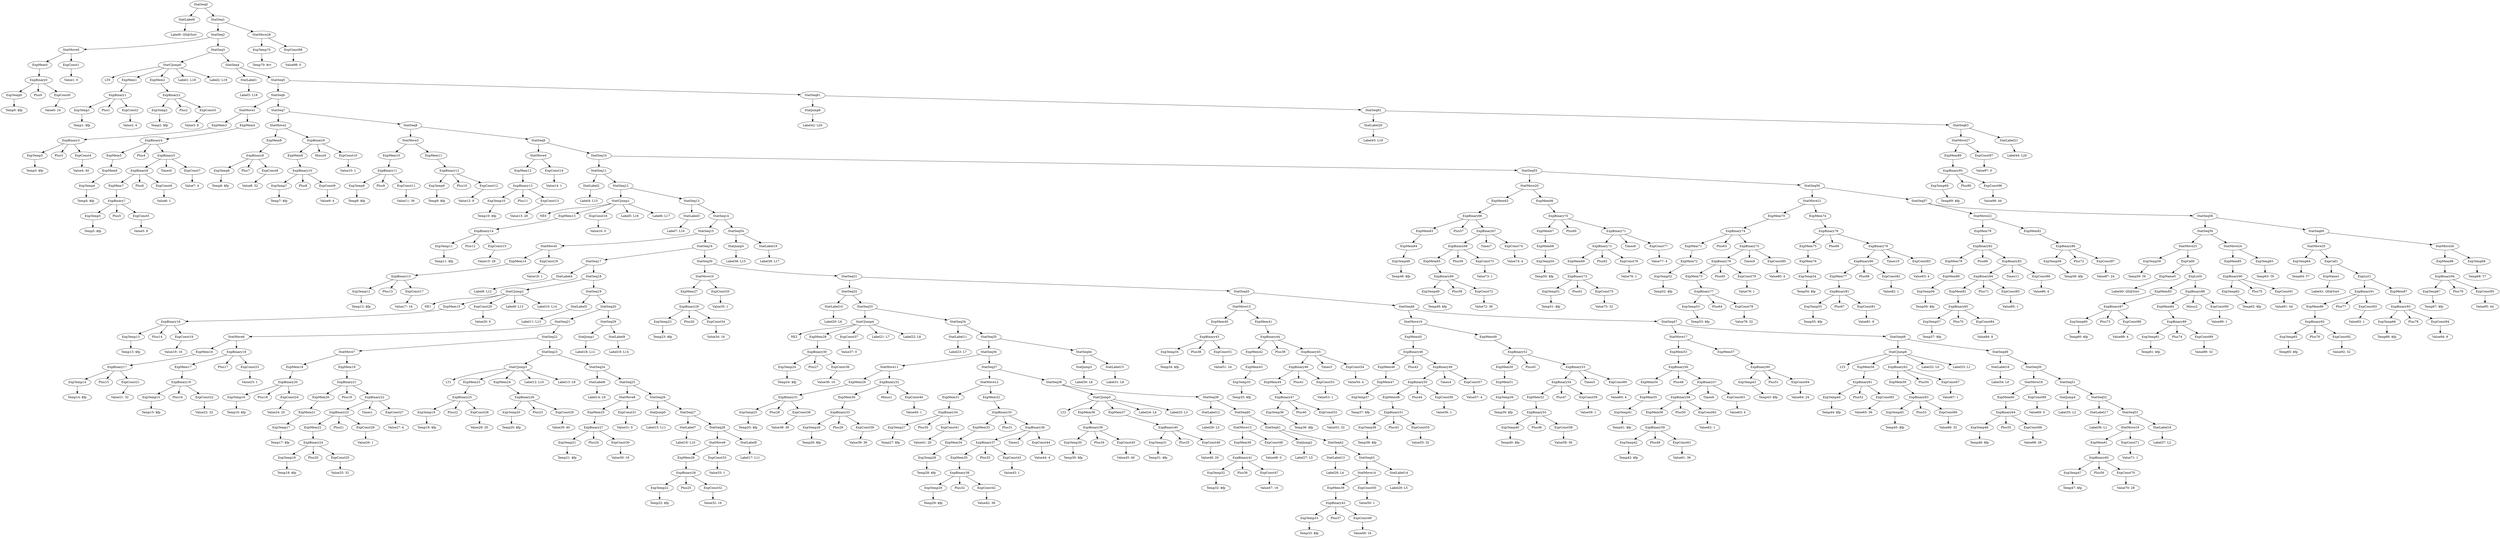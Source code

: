 digraph {
	ordering = out;
	ExpConst98 -> "Value98: 0";
	StatMove28 -> ExpTemp70;
	StatMove28 -> ExpConst98;
	ExpTemp70 -> "Temp70: $rv";
	StatSeq1 -> StatSeq2;
	StatSeq1 -> StatMove28;
	StatLabel21 -> "Label44: L20";
	ExpConst96 -> "Value96: 44";
	ExpBinary95 -> ExpTemp69;
	ExpBinary95 -> Plus80;
	ExpBinary95 -> ExpConst96;
	StatLabel20 -> "Label43: L19";
	StatSeq61 -> StatJump6;
	StatSeq61 -> StatSeq62;
	StatSeq5 -> StatSeq6;
	StatSeq5 -> StatSeq61;
	ExpTemp68 -> "Temp68: T7";
	StatMove26 -> ExpMem88;
	StatMove26 -> ExpTemp68;
	ExpMem88 -> ExpBinary94;
	ExpConst95 -> "Value95: 44";
	ExpBinary94 -> ExpTemp67;
	ExpBinary94 -> Plus79;
	ExpBinary94 -> ExpConst95;
	ExpMem87 -> ExpBinary93;
	ExpBinary93 -> ExpTemp66;
	ExpBinary93 -> Plus78;
	ExpBinary93 -> ExpConst94;
	ExpTemp66 -> "Temp66: $fp";
	ExpBinary91 -> ExpMem86;
	ExpBinary91 -> Plus77;
	ExpBinary91 -> ExpConst93;
	ExpName1 -> "Label41: QS@Sort";
	ExpTemp64 -> "Temp64: T7";
	ExpTemp63 -> "Temp63: T6";
	StatMove24 -> ExpMem85;
	StatMove24 -> ExpTemp63;
	ExpMem85 -> ExpBinary90;
	ExpConst91 -> "Value91: 44";
	ExpBinary90 -> ExpTemp62;
	ExpBinary90 -> Plus75;
	ExpBinary90 -> ExpConst91;
	StatSeq59 -> StatMove23;
	StatSeq59 -> StatMove24;
	ExpConst90 -> "Value90: 1";
	ExpMem84 -> ExpBinary89;
	ExpConst89 -> "Value89: 32";
	ExpTemp61 -> "Temp61: $fp";
	ExpTemp62 -> "Temp62: $fp";
	ExpList0 -> ExpMem83;
	ExpList0 -> ExpBinary88;
	ExpTemp60 -> "Temp60: $fp";
	ExpCall0 -> ExpName0;
	ExpCall0 -> ExpList0;
	ExpName0 -> "Label40: QS@Sort";
	StatSeq57 -> StatMove22;
	StatSeq57 -> StatSeq58;
	ExpMem82 -> ExpBinary86;
	ExpBinary86 -> ExpTemp58;
	ExpBinary86 -> Plus72;
	ExpBinary86 -> ExpConst87;
	StatMove22 -> ExpMem78;
	StatMove22 -> ExpMem82;
	ExpMem78 -> ExpBinary82;
	ExpConst86 -> "Value86: 4";
	ExpBinary83 -> ExpBinary84;
	ExpBinary83 -> Times11;
	ExpBinary83 -> ExpConst86;
	ExpBinary84 -> ExpMem81;
	ExpBinary84 -> Plus71;
	ExpBinary84 -> ExpConst85;
	ExpBinary85 -> ExpTemp57;
	ExpBinary85 -> Plus70;
	ExpBinary85 -> ExpConst84;
	ExpTemp57 -> "Temp57: $fp";
	StatMove25 -> ExpTemp64;
	StatMove25 -> ExpCall1;
	ExpBinary82 -> ExpMem79;
	ExpBinary82 -> Plus69;
	ExpBinary82 -> ExpBinary83;
	ExpTemp56 -> "Temp56: $fp";
	StatSeq56 -> StatMove21;
	StatSeq56 -> StatSeq57;
	ExpBinary34 -> ExpTemp27;
	ExpBinary34 -> Plus30;
	ExpBinary34 -> ExpConst41;
	ExpTemp27 -> "Temp27: $fp";
	ExpConst40 -> "Value40: 1";
	ExpMem30 -> ExpBinary33;
	ExpConst39 -> "Value39: 36";
	ExpConst38 -> "Value38: 36";
	ExpConst60 -> "Value60: 4";
	ExpMem69 -> ExpBinary73;
	ExpMem29 -> ExpBinary31;
	ExpTemp25 -> "Temp25: $fp";
	ExpConst36 -> "Value36: 16";
	StatLabel10 -> "Label20: L6";
	StatMove10 -> ExpMem27;
	StatMove10 -> ExpConst35;
	ExpMem4 -> ExpBinary4;
	StatCJump1 -> NE0;
	StatCJump1 -> ExpMem13;
	StatCJump1 -> ExpConst16;
	StatCJump1 -> "Label5: L16";
	StatCJump1 -> "Label6: L17";
	ExpTemp59 -> "Temp59: T6";
	StatLabel9 -> "Label19: L14";
	ExpBinary29 -> ExpTemp23;
	ExpBinary29 -> Plus26;
	ExpBinary29 -> ExpConst34;
	ExpBinary53 -> ExpBinary54;
	ExpBinary53 -> Times5;
	ExpBinary53 -> ExpConst60;
	StatSeq29 -> StatJump1;
	StatSeq29 -> StatLabel9;
	ExpConst20 -> "Value20: 0";
	StatLabel8 -> "Label17: L11";
	ExpBinary18 -> ExpMem17;
	ExpBinary18 -> Plus17;
	ExpBinary18 -> ExpConst23;
	ExpConst84 -> "Value84: 8";
	ExpTemp6 -> "Temp6: $fp";
	ExpTemp49 -> "Temp49: $fp";
	StatMove9 -> ExpMem26;
	StatMove9 -> ExpConst33;
	ExpBinary20 -> ExpTemp16;
	ExpBinary20 -> Plus18;
	ExpBinary20 -> ExpConst24;
	ExpTemp28 -> "Temp28: $fp";
	ExpMem47 -> ExpTemp37;
	ExpConst21 -> "Value21: 32";
	ExpTemp22 -> "Temp22: $fp";
	StatSeq27 -> StatLabel7;
	StatSeq27 -> StatSeq28;
	StatJump0 -> "Label15: L11";
	StatLabel7 -> "Label16: L10";
	StatSeq28 -> StatMove9;
	StatSeq28 -> StatLabel8;
	ExpMem26 -> ExpBinary28;
	StatLabel16 -> "Label34: L0";
	ExpMem25 -> ExpBinary27;
	ExpBinary27 -> ExpTemp21;
	ExpBinary27 -> Plus24;
	ExpBinary27 -> ExpConst30;
	ExpTemp21 -> "Temp21: $fp";
	ExpMem86 -> ExpBinary92;
	ExpConst7 -> "Value7: 4";
	StatSeq25 -> StatMove8;
	StatSeq25 -> StatSeq26;
	StatSeq24 -> StatLabel6;
	StatSeq24 -> StatSeq25;
	ExpBinary52 -> ExpMem50;
	ExpBinary52 -> Plus45;
	ExpBinary52 -> ExpBinary53;
	ExpTemp24 -> "Temp24: $fp";
	ExpBinary25 -> ExpTemp19;
	ExpBinary25 -> Plus22;
	ExpBinary25 -> ExpConst28;
	ExpBinary26 -> ExpTemp20;
	ExpBinary26 -> Plus23;
	ExpBinary26 -> ExpConst29;
	StatCJump3 -> LT1;
	StatCJump3 -> ExpMem23;
	StatCJump3 -> ExpMem24;
	StatCJump3 -> "Label12: L10";
	StatCJump3 -> "Label13: L9";
	ExpMem60 -> ExpBinary64;
	ExpTemp55 -> "Temp55: $fp";
	StatSeq22 -> StatMove7;
	StatSeq22 -> StatSeq23;
	StatSeq19 -> StatLabel5;
	StatSeq19 -> StatSeq20;
	ExpMem22 -> ExpBinary24;
	StatSeq44 -> StatJump3;
	StatSeq44 -> StatLabel15;
	ExpBinary24 -> ExpTemp18;
	ExpBinary24 -> Plus20;
	ExpBinary24 -> ExpConst25;
	ExpBinary87 -> ExpTemp60;
	ExpBinary87 -> Plus73;
	ExpBinary87 -> ExpConst88;
	ExpBinary70 -> ExpMem67;
	ExpBinary70 -> Plus60;
	ExpBinary70 -> ExpBinary71;
	ExpTemp18 -> "Temp18: $fp";
	ExpMem20 -> ExpMem21;
	StatMove7 -> ExpMem18;
	StatMove7 -> ExpMem19;
	ExpMem18 -> ExpBinary20;
	ExpMem54 -> ExpMem55;
	StatSeq21 -> StatMove6;
	StatSeq21 -> StatSeq22;
	StatSeq36 -> StatMove11;
	StatSeq36 -> StatSeq37;
	ExpCall1 -> ExpName1;
	ExpCall1 -> ExpList1;
	ExpMem17 -> ExpBinary19;
	ExpTemp67 -> "Temp67: $fp";
	StatSeq34 -> StatLabel11;
	StatSeq34 -> StatSeq35;
	ExpMem28 -> ExpBinary30;
	ExpBinary69 -> ExpTemp49;
	ExpBinary69 -> Plus58;
	ExpBinary69 -> ExpConst72;
	ExpBinary19 -> ExpTemp15;
	ExpBinary19 -> Plus16;
	ExpBinary19 -> ExpConst22;
	ExpConst51 -> "Value51: 24";
	ExpMem77 -> ExpBinary81;
	StatSeq26 -> StatJump0;
	StatSeq26 -> StatSeq27;
	ExpBinary8 -> ExpTemp6;
	ExpBinary8 -> Plus7;
	ExpBinary8 -> ExpConst8;
	ExpConst5 -> "Value5: 8";
	ExpMem19 -> ExpBinary21;
	StatMove6 -> ExpMem16;
	StatMove6 -> ExpBinary18;
	ExpBinary12 -> ExpTemp9;
	ExpBinary12 -> Plus10;
	ExpBinary12 -> ExpConst12;
	ExpConst8 -> "Value8: 32";
	StatLabel17 -> "Label36: L1";
	StatJump5 -> "Label38: L15";
	ExpConst4 -> "Value4: 40";
	ExpBinary5 -> ExpBinary6;
	ExpBinary5 -> Times0;
	ExpBinary5 -> ExpConst7;
	StatSeq20 -> StatSeq21;
	StatSeq20 -> StatSeq29;
	StatSeq11 -> StatLabel2;
	StatSeq11 -> StatSeq12;
	ExpMem2 -> ExpBinary2;
	StatSeq42 -> StatLabel13;
	StatSeq42 -> StatSeq43;
	StatSeq37 -> StatMove12;
	StatSeq37 -> StatSeq38;
	ExpMem6 -> ExpTemp4;
	ExpConst16 -> "Value16: 0";
	ExpTemp16 -> "Temp16: $fp";
	StatMove19 -> ExpMem61;
	StatMove19 -> ExpConst71;
	StatLabel5 -> "Label11: L13";
	ExpTemp4 -> "Temp4: $fp";
	StatSeq12 -> StatCJump1;
	StatSeq12 -> StatSeq13;
	StatSeq52 -> StatLabel17;
	StatSeq52 -> StatSeq53;
	ExpConst26 -> "Value26: 1";
	ExpConst18 -> "Value18: 1";
	ExpConst82 -> "Value82: 1";
	StatMove3 -> ExpMem10;
	StatMove3 -> ExpMem11;
	ExpBinary2 -> ExpTemp2;
	ExpBinary2 -> Plus2;
	ExpBinary2 -> ExpConst3;
	ExpMem13 -> ExpBinary14;
	StatCJump4 -> NE2;
	StatCJump4 -> ExpMem28;
	StatCJump4 -> ExpConst37;
	StatCJump4 -> "Label21: L7";
	StatCJump4 -> "Label22: L8";
	ExpConst28 -> "Value28: 20";
	StatCJump0 -> LT0;
	StatCJump0 -> ExpMem1;
	StatCJump0 -> ExpMem2;
	StatCJump0 -> "Label1: L18";
	StatCJump0 -> "Label2: L19";
	StatMove4 -> ExpMem12;
	StatMove4 -> ExpConst14;
	ExpConst1 -> "Value1: 0";
	ExpMem23 -> ExpBinary25;
	ExpMem9 -> ExpBinary10;
	ExpTemp23 -> "Temp23: $fp";
	ExpBinary88 -> ExpMem84;
	ExpBinary88 -> Minus2;
	ExpBinary88 -> ExpConst90;
	ExpMem58 -> ExpBinary61;
	ExpTemp17 -> "Temp17: $fp";
	ExpBinary41 -> ExpTemp32;
	ExpBinary41 -> Plus36;
	ExpBinary41 -> ExpConst47;
	StatLabel13 -> "Label28: L4";
	ExpMem0 -> ExpBinary0;
	ExpTemp36 -> "Temp36: $fp";
	ExpConst17 -> "Value17: 16";
	ExpConst87 -> "Value87: 24";
	StatSeq6 -> StatMove1;
	StatSeq6 -> StatSeq7;
	ExpMem8 -> ExpBinary8;
	ExpConst2 -> "Value2: 4";
	StatSeq8 -> StatMove3;
	StatSeq8 -> StatSeq9;
	StatLabel3 -> "Label7: L16";
	ExpBinary6 -> ExpMem7;
	ExpBinary6 -> Plus6;
	ExpBinary6 -> ExpConst6;
	StatSeq18 -> StatCJump2;
	StatSeq18 -> StatSeq19;
	StatSeq41 -> StatJump2;
	StatSeq41 -> StatSeq42;
	ExpBinary3 -> ExpTemp3;
	ExpBinary3 -> Plus3;
	ExpBinary3 -> ExpConst4;
	ExpConst45 -> "Value45: 40";
	ExpTemp40 -> "Temp40: $fp";
	ExpMem7 -> ExpBinary7;
	ExpConst13 -> "Value13: 28";
	ExpTemp46 -> "Temp46: $fp";
	StatSeq3 -> StatCJump0;
	StatSeq3 -> StatSeq4;
	ExpConst15 -> "Value15: 28";
	ExpConst88 -> "Value88: 4";
	ExpBinary55 -> ExpTemp40;
	ExpBinary55 -> Plus46;
	ExpBinary55 -> ExpConst58;
	ExpConst0 -> "Value0: 24";
	StatSeq54 -> StatJump5;
	StatSeq54 -> StatLabel19;
	ExpBinary64 -> ExpTemp46;
	ExpBinary64 -> Plus55;
	ExpBinary64 -> ExpConst68;
	StatSeq33 -> StatCJump4;
	StatSeq33 -> StatSeq34;
	ExpBinary14 -> ExpTemp11;
	ExpBinary14 -> Plus12;
	ExpBinary14 -> ExpConst15;
	ExpTemp14 -> "Temp14: $fp";
	ExpBinary48 -> ExpMem46;
	ExpBinary48 -> Plus42;
	ExpBinary48 -> ExpBinary49;
	ExpMem59 -> ExpBinary63;
	ExpBinary76 -> ExpMem73;
	ExpBinary76 -> Plus65;
	ExpBinary76 -> ExpConst79;
	ExpMem21 -> ExpTemp17;
	ExpTemp12 -> "Temp12: $fp";
	ExpMem64 -> ExpTemp48;
	ExpTemp69 -> "Temp69: $fp";
	ExpTemp38 -> "Temp38: $fp";
	ExpList1 -> ExpBinary91;
	ExpList1 -> ExpMem87;
	ExpTemp9 -> "Temp9: $fp";
	ExpBinary11 -> ExpTemp8;
	ExpBinary11 -> Plus9;
	ExpBinary11 -> ExpConst11;
	ExpBinary32 -> ExpMem30;
	ExpBinary32 -> Minus1;
	ExpBinary32 -> ExpConst40;
	ExpMem14 -> ExpBinary15;
	StatSeq31 -> StatSeq32;
	StatSeq31 -> StatSeq45;
	ExpBinary0 -> ExpTemp0;
	ExpBinary0 -> Plus0;
	ExpBinary0 -> ExpConst0;
	StatLabel12 -> "Label26: L3";
	ExpBinary46 -> ExpMem44;
	ExpBinary46 -> Plus41;
	ExpBinary46 -> ExpConst53;
	ExpConst32 -> "Value32: 16";
	ExpConst58 -> "Value58: 36";
	ExpMem15 -> ExpBinary16;
	ExpTemp8 -> "Temp8: $fp";
	ExpConst12 -> "Value12: 8";
	StatMove1 -> ExpMem3;
	StatMove1 -> ExpMem4;
	ExpBinary17 -> ExpTemp14;
	ExpBinary17 -> Plus15;
	ExpBinary17 -> ExpConst21;
	ExpConst62 -> "Value62: 1";
	ExpMem24 -> ExpBinary26;
	ExpTemp5 -> "Temp5: $fp";
	ExpConst81 -> "Value81: 8";
	ExpTemp11 -> "Temp11: $fp";
	ExpTemp1 -> "Temp1: $fp";
	ExpBinary7 -> ExpTemp5;
	ExpBinary7 -> Plus5;
	ExpBinary7 -> ExpConst5;
	StatLabel11 -> "Label23: L7";
	ExpBinary65 -> ExpTemp47;
	ExpBinary65 -> Plus56;
	ExpBinary65 -> ExpConst70;
	ExpTemp2 -> "Temp2: $fp";
	StatMove0 -> ExpMem0;
	StatMove0 -> ExpConst1;
	ExpConst19 -> "Value19: 16";
	ExpBinary10 -> ExpTemp7;
	ExpBinary10 -> Plus8;
	ExpBinary10 -> ExpConst9;
	ExpBinary30 -> ExpTemp24;
	ExpBinary30 -> Plus27;
	ExpBinary30 -> ExpConst36;
	StatMove21 -> ExpMem70;
	StatMove21 -> ExpMem74;
	ExpBinary1 -> ExpTemp1;
	ExpBinary1 -> Plus1;
	ExpBinary1 -> ExpConst2;
	ExpBinary42 -> ExpTemp33;
	ExpBinary42 -> Plus37;
	ExpBinary42 -> ExpConst49;
	StatSeq7 -> StatMove2;
	StatSeq7 -> StatSeq8;
	ExpConst11 -> "Value11: 36";
	ExpTemp47 -> "Temp47: $fp";
	ExpConst24 -> "Value24: 20";
	StatLabel0 -> "Label0: QS@Sort";
	ExpMem73 -> ExpBinary77;
	ExpMem70 -> ExpBinary74;
	StatMove11 -> ExpMem29;
	StatMove11 -> ExpBinary32;
	ExpConst22 -> "Value22: 32";
	ExpConst37 -> "Value37: 0";
	ExpConst30 -> "Value30: 16";
	ExpMem10 -> ExpBinary11;
	StatSeq63 -> StatMove27;
	StatSeq63 -> StatLabel21;
	ExpBinary79 -> ExpBinary80;
	ExpBinary79 -> Times10;
	ExpBinary79 -> ExpConst83;
	StatSeq58 -> StatSeq59;
	StatSeq58 -> StatSeq60;
	ExpTemp10 -> "Temp10: $fp";
	ExpBinary23 -> ExpMem22;
	ExpBinary23 -> Plus21;
	ExpBinary23 -> ExpConst26;
	StatSeq60 -> StatMove25;
	StatSeq60 -> StatMove26;
	StatMove16 -> ExpMem45;
	StatMove16 -> ExpMem49;
	ExpBinary13 -> ExpTemp10;
	ExpBinary13 -> Plus11;
	ExpBinary13 -> ExpConst13;
	ExpConst49 -> "Value49: 16";
	ExpTemp13 -> "Temp13: $fp";
	ExpMem12 -> ExpBinary13;
	ExpConst3 -> "Value3: 8";
	StatSeq16 -> StatSeq17;
	StatSeq16 -> StatSeq30;
	ExpConst14 -> "Value14: 1";
	ExpBinary31 -> ExpTemp25;
	ExpBinary31 -> Plus28;
	ExpBinary31 -> ExpConst38;
	ExpConst9 -> "Value9: 4";
	StatSeq9 -> StatMove4;
	StatSeq9 -> StatSeq10;
	ExpBinary28 -> ExpTemp22;
	ExpBinary28 -> Plus25;
	ExpBinary28 -> ExpConst32;
	StatMove5 -> ExpMem14;
	StatMove5 -> ExpConst18;
	ExpBinary89 -> ExpTemp61;
	ExpBinary89 -> Plus74;
	ExpBinary89 -> ExpConst89;
	StatLabel2 -> "Label4: L15";
	ExpMem79 -> ExpMem80;
	ExpConst41 -> "Value41: 20";
	ExpMem75 -> ExpMem76;
	ExpConst25 -> "Value25: 32";
	StatLabel4 -> "Label8: L12";
	StatSeq30 -> StatMove10;
	StatSeq30 -> StatSeq31;
	ExpTemp19 -> "Temp19: $fp";
	ExpConst64 -> "Value64: 24";
	ExpTemp33 -> "Temp33: $fp";
	ExpBinary60 -> ExpTemp43;
	ExpBinary60 -> Plus51;
	ExpBinary60 -> ExpConst64;
	StatSeq17 -> StatLabel4;
	StatSeq17 -> StatSeq18;
	ExpBinary72 -> ExpMem69;
	ExpBinary72 -> Plus62;
	ExpBinary72 -> ExpConst76;
	ExpMem66 -> ExpBinary70;
	ExpTemp53 -> "Temp53: $fp";
	ExpBinary16 -> ExpTemp13;
	ExpBinary16 -> Plus14;
	ExpBinary16 -> ExpConst19;
	ExpMem31 -> ExpBinary34;
	ExpTemp15 -> "Temp15: $fp";
	StatMove12 -> ExpMem31;
	StatMove12 -> ExpMem32;
	ExpMem34 -> ExpTemp28;
	ExpMem33 -> ExpMem34;
	ExpMem56 -> ExpBinary59;
	ExpBinary35 -> ExpMem33;
	ExpBinary35 -> Plus31;
	ExpBinary35 -> ExpBinary36;
	ExpBinary54 -> ExpMem52;
	ExpBinary54 -> Plus47;
	ExpBinary54 -> ExpConst59;
	ExpBinary38 -> ExpTemp29;
	ExpBinary38 -> Plus32;
	ExpBinary38 -> ExpConst42;
	ExpMem1 -> ExpBinary1;
	ExpConst42 -> "Value42: 36";
	StatMove17 -> ExpMem53;
	StatMove17 -> ExpMem57;
	StatSeq46 -> StatMove16;
	StatSeq46 -> StatSeq47;
	ExpMem35 -> ExpBinary38;
	ExpMem27 -> ExpBinary29;
	ExpBinary37 -> ExpMem35;
	ExpBinary37 -> Plus33;
	ExpBinary37 -> ExpConst43;
	StatSeq32 -> StatLabel10;
	StatSeq32 -> StatSeq33;
	ExpConst43 -> "Value43: 1";
	ExpTemp0 -> "Temp0: $fp";
	ExpBinary36 -> ExpBinary37;
	ExpBinary36 -> Times2;
	ExpBinary36 -> ExpConst44;
	ExpConst74 -> "Value74: 4";
	ExpConst44 -> "Value44: 4";
	ExpMem32 -> ExpBinary35;
	ExpTemp30 -> "Temp30: $fp";
	ExpBinary39 -> ExpTemp30;
	ExpBinary39 -> Plus34;
	ExpBinary39 -> ExpConst45;
	ExpMem36 -> ExpBinary39;
	ExpBinary22 -> ExpBinary23;
	ExpBinary22 -> Times1;
	ExpBinary22 -> ExpConst27;
	ExpMem44 -> ExpBinary47;
	ExpBinary63 -> ExpTemp45;
	ExpBinary63 -> Plus53;
	ExpBinary63 -> ExpConst66;
	ExpBinary40 -> ExpTemp31;
	ExpBinary40 -> Plus35;
	ExpBinary40 -> ExpConst46;
	ExpConst46 -> "Value46: 20";
	StatSeq48 -> StatCJump6;
	StatSeq48 -> StatSeq49;
	ExpTemp44 -> "Temp44: $fp";
	ExpMem37 -> ExpBinary40;
	ExpConst23 -> "Value23: 1";
	StatSeq38 -> StatCJump5;
	StatSeq38 -> StatSeq39;
	ExpMem3 -> ExpBinary3;
	StatSeq39 -> StatLabel12;
	StatSeq39 -> StatSeq40;
	ExpConst10 -> "Value10: 1";
	ExpTemp32 -> "Temp32: $fp";
	StatLabel6 -> "Label14: L9";
	ExpConst47 -> "Value47: 16";
	ExpMem38 -> ExpBinary41;
	StatMove13 -> ExpMem38;
	StatMove13 -> ExpConst48;
	ExpMem50 -> ExpMem51;
	ExpConst48 -> "Value48: 0";
	StatJump2 -> "Label27: L5";
	ExpConst93 -> "Value93: 1";
	ExpMem41 -> ExpBinary44;
	ExpConst27 -> "Value27: 4";
	ExpMem39 -> ExpBinary42;
	StatSeq14 -> StatSeq15;
	StatSeq14 -> StatSeq54;
	ExpBinary73 -> ExpTemp51;
	ExpBinary73 -> Plus61;
	ExpBinary73 -> ExpConst75;
	ExpMem11 -> ExpBinary12;
	StatMove14 -> ExpMem39;
	StatMove14 -> ExpConst50;
	ExpMem49 -> ExpBinary52;
	ExpConst50 -> "Value50: 1";
	StatSeq43 -> StatMove14;
	StatSeq43 -> StatLabel14;
	StatLabel14 -> "Label29: L5";
	StatSeq10 -> StatSeq11;
	StatSeq10 -> StatSeq55;
	StatJump6 -> "Label42: L20";
	ExpMem71 -> ExpMem72;
	ExpMem89 -> ExpBinary95;
	StatSeq23 -> StatCJump3;
	StatSeq23 -> StatSeq24;
	StatSeq35 -> StatSeq36;
	StatSeq35 -> StatSeq44;
	StatJump3 -> "Label30: L6";
	ExpBinary15 -> ExpTemp12;
	ExpBinary15 -> Plus13;
	ExpBinary15 -> ExpConst17;
	ExpConst79 -> "Value79: 1";
	StatLabel15 -> "Label31: L8";
	ExpTemp45 -> "Temp45: $fp";
	ExpTemp3 -> "Temp3: $fp";
	ExpBinary43 -> ExpTemp34;
	ExpBinary43 -> Plus38;
	ExpBinary43 -> ExpConst51;
	StatSeq15 -> StatMove5;
	StatSeq15 -> StatSeq16;
	ExpMem40 -> ExpBinary43;
	ExpConst80 -> "Value80: 4";
	StatMove15 -> ExpMem40;
	StatMove15 -> ExpMem41;
	ExpTemp35 -> "Temp35: $fp";
	ExpMem43 -> ExpTemp35;
	ExpMem42 -> ExpMem43;
	ExpConst85 -> "Value85: 1";
	StatMove18 -> ExpMem60;
	StatMove18 -> ExpConst69;
	ExpBinary44 -> ExpMem42;
	ExpBinary44 -> Plus39;
	ExpBinary44 -> ExpBinary45;
	ExpMem16 -> ExpBinary17;
	ExpBinary81 -> ExpTemp55;
	ExpBinary81 -> Plus67;
	ExpBinary81 -> ExpConst81;
	ExpConst92 -> "Value92: 32";
	StatSeq2 -> StatMove0;
	StatSeq2 -> StatSeq3;
	ExpBinary47 -> ExpTemp36;
	ExpBinary47 -> Plus40;
	ExpBinary47 -> ExpConst52;
	ExpMem62 -> ExpBinary66;
	ExpMem81 -> ExpBinary85;
	ExpConst52 -> "Value52: 32";
	ExpTemp58 -> "Temp58: $fp";
	StatJump4 -> "Label35: L2";
	ExpConst53 -> "Value53: 1";
	StatMove23 -> ExpTemp59;
	StatMove23 -> ExpCall0;
	StatSeq49 -> StatLabel16;
	StatSeq49 -> StatSeq50;
	ExpBinary45 -> ExpBinary46;
	ExpBinary45 -> Times3;
	ExpBinary45 -> ExpConst54;
	ExpBinary21 -> ExpMem20;
	ExpBinary21 -> Plus19;
	ExpBinary21 -> ExpBinary22;
	ExpConst54 -> "Value54: 4";
	StatLabel1 -> "Label3: L18";
	StatSeq45 -> StatMove15;
	StatSeq45 -> StatSeq46;
	ExpConst72 -> "Value72: 36";
	ExpMem46 -> ExpMem47;
	ExpBinary4 -> ExpMem5;
	ExpBinary4 -> Plus4;
	ExpBinary4 -> ExpBinary5;
	ExpBinary51 -> ExpTemp38;
	ExpBinary51 -> Plus43;
	ExpBinary51 -> ExpConst55;
	ExpBinary9 -> ExpMem9;
	ExpBinary9 -> Minus0;
	ExpBinary9 -> ExpConst10;
	ExpConst61 -> "Value61: 36";
	ExpConst55 -> "Value55: 32";
	ExpBinary92 -> ExpTemp65;
	ExpBinary92 -> Plus76;
	ExpBinary92 -> ExpConst92;
	ExpMem48 -> ExpBinary51;
	StatSeq62 -> StatLabel20;
	StatSeq62 -> StatSeq63;
	ExpBinary50 -> ExpMem48;
	ExpBinary50 -> Plus44;
	ExpBinary50 -> ExpConst56;
	ExpConst56 -> "Value56: 1";
	ExpTemp34 -> "Temp34: $fp";
	ExpBinary49 -> ExpBinary50;
	ExpBinary49 -> Times4;
	ExpBinary49 -> ExpConst57;
	ExpTemp50 -> "Temp50: $fp";
	ExpConst97 -> "Value97: 0";
	ExpConst57 -> "Value57: 4";
	StatSeq4 -> StatLabel1;
	StatSeq4 -> StatSeq5;
	ExpConst77 -> "Value77: 4";
	ExpMem61 -> ExpBinary65;
	StatMove2 -> ExpMem8;
	StatMove2 -> ExpBinary9;
	ExpBinary58 -> ExpMem56;
	ExpBinary58 -> Plus50;
	ExpBinary58 -> ExpConst62;
	ExpMem45 -> ExpBinary48;
	ExpMem80 -> ExpTemp56;
	ExpConst73 -> "Value73: 1";
	ExpTemp51 -> "Temp51: $fp";
	ExpTemp39 -> "Temp39: $fp";
	ExpConst63 -> "Value63: 4";
	StatSeq55 -> StatMove20;
	StatSeq55 -> StatSeq56;
	ExpMem51 -> ExpTemp39;
	ExpMem52 -> ExpBinary55;
	StatLabel18 -> "Label37: L2";
	ExpConst59 -> "Value59: 1";
	StatSeq40 -> StatMove13;
	StatSeq40 -> StatSeq41;
	ExpTemp41 -> "Temp41: $fp";
	ExpTemp65 -> "Temp65: $fp";
	ExpConst33 -> "Value33: 1";
	ExpMem55 -> ExpTemp41;
	ExpMem74 -> ExpBinary78;
	ExpConst31 -> "Value31: 0";
	StatSeq0 -> StatLabel0;
	StatSeq0 -> StatSeq1;
	ExpBinary56 -> ExpMem54;
	ExpBinary56 -> Plus48;
	ExpBinary56 -> ExpBinary57;
	ExpTemp31 -> "Temp31: $fp";
	ExpTemp42 -> "Temp42: $fp";
	ExpBinary59 -> ExpTemp42;
	ExpBinary59 -> Plus49;
	ExpBinary59 -> ExpConst61;
	StatMove8 -> ExpMem25;
	StatMove8 -> ExpConst31;
	StatSeq13 -> StatLabel3;
	StatSeq13 -> StatSeq14;
	ExpBinary74 -> ExpMem71;
	ExpBinary74 -> Plus63;
	ExpBinary74 -> ExpBinary75;
	ExpBinary57 -> ExpBinary58;
	ExpBinary57 -> Times6;
	ExpBinary57 -> ExpConst63;
	ExpConst75 -> "Value75: 32";
	ExpConst34 -> "Value34: 16";
	ExpMem53 -> ExpBinary56;
	ExpTemp7 -> "Temp7: $fp";
	ExpTemp43 -> "Temp43: $fp";
	ExpMem57 -> ExpBinary60;
	StatSeq47 -> StatMove17;
	StatSeq47 -> StatSeq48;
	StatJump1 -> "Label18: L12";
	StatCJump6 -> LT3;
	StatCJump6 -> ExpMem58;
	StatCJump6 -> ExpBinary62;
	StatCJump6 -> "Label32: L0";
	StatCJump6 -> "Label33: L1";
	ExpBinary33 -> ExpTemp26;
	ExpBinary33 -> Plus29;
	ExpBinary33 -> ExpConst39;
	ExpBinary61 -> ExpTemp44;
	ExpBinary61 -> Plus52;
	ExpBinary61 -> ExpConst65;
	ExpConst29 -> "Value29: 40";
	ExpConst65 -> "Value65: 36";
	ExpConst66 -> "Value66: 32";
	ExpBinary62 -> ExpMem59;
	ExpBinary62 -> Plus54;
	ExpBinary62 -> ExpConst67;
	ExpConst94 -> "Value94: 8";
	StatSeq50 -> StatMove18;
	StatSeq50 -> StatSeq51;
	StatSeq51 -> StatJump4;
	StatSeq51 -> StatSeq52;
	ExpTemp26 -> "Temp26: $fp";
	ExpConst70 -> "Value70: 28";
	ExpConst83 -> "Value83: 4";
	StatCJump2 -> NE1;
	StatCJump2 -> ExpMem15;
	StatCJump2 -> ExpConst20;
	StatCJump2 -> "Label9: L13";
	StatCJump2 -> "Label10: L14";
	ExpConst71 -> "Value71: 1";
	StatCJump5 -> LT2;
	StatCJump5 -> ExpMem36;
	StatCJump5 -> ExpMem37;
	StatCJump5 -> "Label24: L4";
	StatCJump5 -> "Label25: L3";
	ExpTemp29 -> "Temp29: $fp";
	ExpConst68 -> "Value68: 28";
	StatSeq53 -> StatMove19;
	StatSeq53 -> StatLabel18;
	StatLabel19 -> "Label39: L17";
	ExpTemp48 -> "Temp48: $fp";
	ExpMem63 -> ExpMem64;
	ExpBinary66 -> ExpMem63;
	ExpBinary66 -> Plus57;
	ExpBinary66 -> ExpBinary67;
	ExpMem65 -> ExpBinary69;
	ExpBinary68 -> ExpMem65;
	ExpBinary68 -> Plus59;
	ExpBinary68 -> ExpConst73;
	ExpBinary67 -> ExpBinary68;
	ExpBinary67 -> Times7;
	ExpBinary67 -> ExpConst74;
	StatMove20 -> ExpMem62;
	StatMove20 -> ExpMem66;
	ExpMem68 -> ExpTemp50;
	ExpMem67 -> ExpMem68;
	ExpTemp20 -> "Temp20: $fp";
	ExpConst76 -> "Value76: 1";
	ExpMem5 -> ExpMem6;
	ExpBinary78 -> ExpMem75;
	ExpBinary78 -> Plus66;
	ExpBinary78 -> ExpBinary79;
	StatMove27 -> ExpMem89;
	StatMove27 -> ExpConst97;
	ExpMem83 -> ExpBinary87;
	ExpBinary71 -> ExpBinary72;
	ExpBinary71 -> Times8;
	ExpBinary71 -> ExpConst77;
	ExpTemp37 -> "Temp37: $fp";
	ExpConst67 -> "Value67: 1";
	ExpTemp52 -> "Temp52: $fp";
	ExpConst69 -> "Value69: 0";
	ExpMem72 -> ExpTemp52;
	ExpBinary77 -> ExpTemp53;
	ExpBinary77 -> Plus64;
	ExpBinary77 -> ExpConst78;
	ExpConst78 -> "Value78: 32";
	ExpBinary75 -> ExpBinary76;
	ExpBinary75 -> Times9;
	ExpBinary75 -> ExpConst80;
	ExpConst6 -> "Value6: 1";
	ExpTemp54 -> "Temp54: $fp";
	ExpConst35 -> "Value35: 1";
	ExpMem76 -> ExpTemp54;
	ExpBinary80 -> ExpMem77;
	ExpBinary80 -> Plus68;
	ExpBinary80 -> ExpConst82;
}

